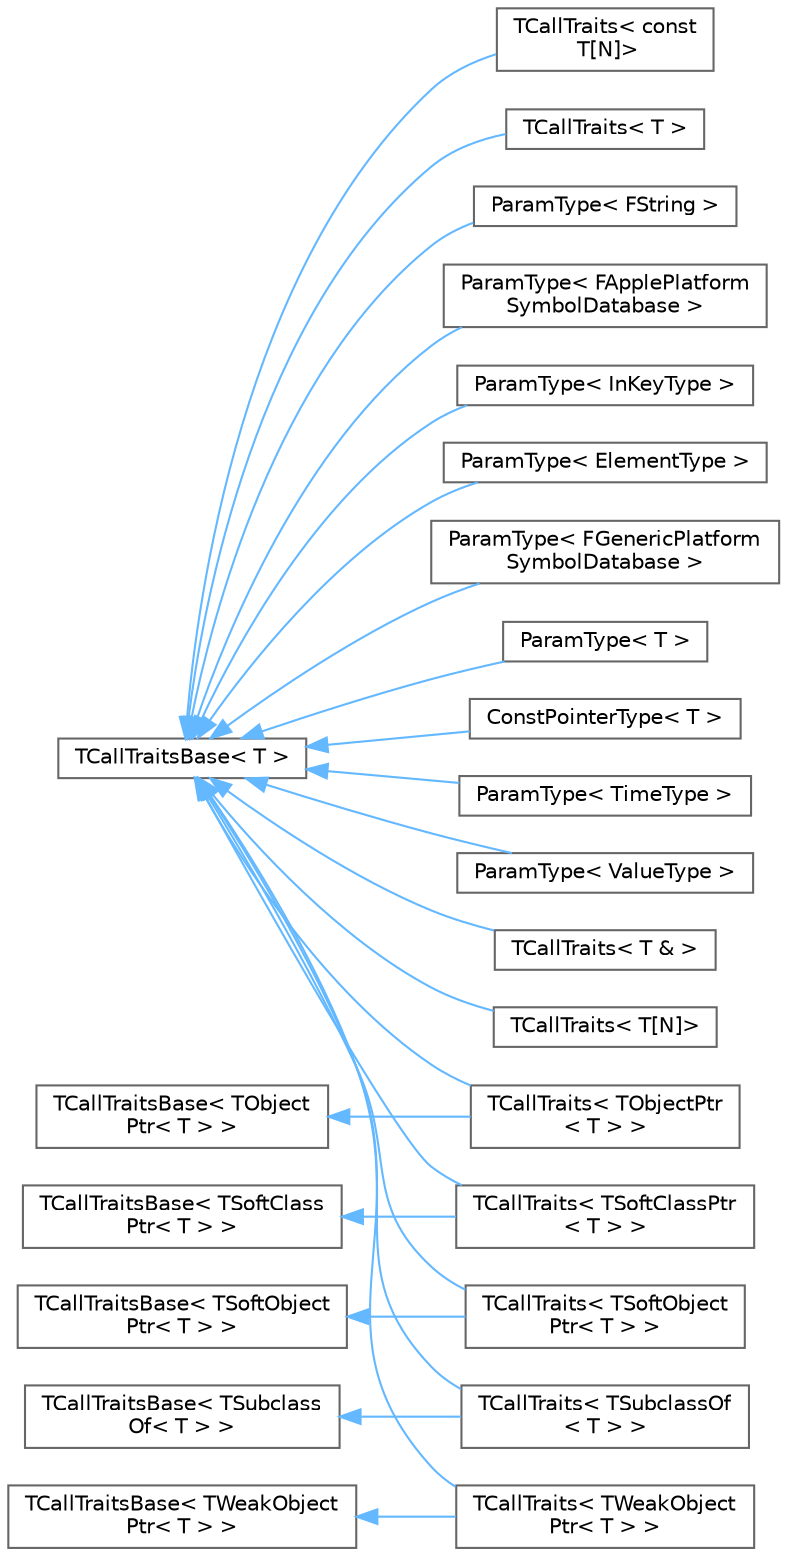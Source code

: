 digraph "Graphical Class Hierarchy"
{
 // INTERACTIVE_SVG=YES
 // LATEX_PDF_SIZE
  bgcolor="transparent";
  edge [fontname=Helvetica,fontsize=10,labelfontname=Helvetica,labelfontsize=10];
  node [fontname=Helvetica,fontsize=10,shape=box,height=0.2,width=0.4];
  rankdir="LR";
  Node0 [id="Node000000",label="TCallTraitsBase\< T \>",height=0.2,width=0.4,color="grey40", fillcolor="white", style="filled",URL="$d8/db5/structTCallTraitsBase.html",tooltip="base class for call traits."];
  Node0 -> Node1 [id="edge6214_Node000000_Node000001",dir="back",color="steelblue1",style="solid",tooltip=" "];
  Node1 [id="Node000001",label="ParamType\< FString \>",height=0.2,width=0.4,color="grey40", fillcolor="white", style="filled",URL="$d5/dc6/structTCallTraits.html",tooltip=" "];
  Node0 -> Node2 [id="edge6215_Node000000_Node000002",dir="back",color="steelblue1",style="solid",tooltip=" "];
  Node2 [id="Node000002",label="ParamType\< FApplePlatform\lSymbolDatabase \>",height=0.2,width=0.4,color="grey40", fillcolor="white", style="filled",URL="$d5/dc6/structTCallTraits.html",tooltip=" "];
  Node0 -> Node3 [id="edge6216_Node000000_Node000003",dir="back",color="steelblue1",style="solid",tooltip=" "];
  Node3 [id="Node000003",label="ParamType\< InKeyType \>",height=0.2,width=0.4,color="grey40", fillcolor="white", style="filled",URL="$d5/dc6/structTCallTraits.html",tooltip=" "];
  Node0 -> Node4 [id="edge6217_Node000000_Node000004",dir="back",color="steelblue1",style="solid",tooltip=" "];
  Node4 [id="Node000004",label="ParamType\< ElementType \>",height=0.2,width=0.4,color="grey40", fillcolor="white", style="filled",URL="$d5/dc6/structTCallTraits.html",tooltip=" "];
  Node0 -> Node5 [id="edge6218_Node000000_Node000005",dir="back",color="steelblue1",style="solid",tooltip=" "];
  Node5 [id="Node000005",label="ParamType\< FGenericPlatform\lSymbolDatabase \>",height=0.2,width=0.4,color="grey40", fillcolor="white", style="filled",URL="$d5/dc6/structTCallTraits.html",tooltip=" "];
  Node0 -> Node6 [id="edge6219_Node000000_Node000006",dir="back",color="steelblue1",style="solid",tooltip=" "];
  Node6 [id="Node000006",label="ParamType\< T \>",height=0.2,width=0.4,color="grey40", fillcolor="white", style="filled",URL="$d5/dc6/structTCallTraits.html",tooltip=" "];
  Node0 -> Node7 [id="edge6220_Node000000_Node000007",dir="back",color="steelblue1",style="solid",tooltip=" "];
  Node7 [id="Node000007",label="ConstPointerType\< T \>",height=0.2,width=0.4,color="grey40", fillcolor="white", style="filled",URL="$d5/dc6/structTCallTraits.html",tooltip=" "];
  Node0 -> Node8 [id="edge6221_Node000000_Node000008",dir="back",color="steelblue1",style="solid",tooltip=" "];
  Node8 [id="Node000008",label="ParamType\< TimeType \>",height=0.2,width=0.4,color="grey40", fillcolor="white", style="filled",URL="$d5/dc6/structTCallTraits.html",tooltip=" "];
  Node0 -> Node9 [id="edge6222_Node000000_Node000009",dir="back",color="steelblue1",style="solid",tooltip=" "];
  Node9 [id="Node000009",label="ParamType\< ValueType \>",height=0.2,width=0.4,color="grey40", fillcolor="white", style="filled",URL="$d5/dc6/structTCallTraits.html",tooltip=" "];
  Node0 -> Node10 [id="edge6223_Node000000_Node000010",dir="back",color="steelblue1",style="solid",tooltip=" "];
  Node10 [id="Node000010",label="TCallTraits\< T & \>",height=0.2,width=0.4,color="grey40", fillcolor="white", style="filled",URL="$d4/df0/structTCallTraits_3_01T_01_6_01_4.html",tooltip=" "];
  Node0 -> Node11 [id="edge6224_Node000000_Node000011",dir="back",color="steelblue1",style="solid",tooltip=" "];
  Node11 [id="Node000011",label="TCallTraits\< TObjectPtr\l\< T \> \>",height=0.2,width=0.4,color="grey40", fillcolor="white", style="filled",URL="$dc/d81/structTCallTraits_3_01TObjectPtr_3_01T_01_4_01_4.html",tooltip=" "];
  Node0 -> Node13 [id="edge6225_Node000000_Node000013",dir="back",color="steelblue1",style="solid",tooltip=" "];
  Node13 [id="Node000013",label="TCallTraits\< TSoftClassPtr\l\< T \> \>",height=0.2,width=0.4,color="grey40", fillcolor="white", style="filled",URL="$d3/d48/structTCallTraits_3_01TSoftClassPtr_3_01T_01_4_01_4.html",tooltip=" "];
  Node0 -> Node15 [id="edge6226_Node000000_Node000015",dir="back",color="steelblue1",style="solid",tooltip=" "];
  Node15 [id="Node000015",label="TCallTraits\< TSoftObject\lPtr\< T \> \>",height=0.2,width=0.4,color="grey40", fillcolor="white", style="filled",URL="$d8/df9/structTCallTraits_3_01TSoftObjectPtr_3_01T_01_4_01_4.html",tooltip=" "];
  Node0 -> Node17 [id="edge6227_Node000000_Node000017",dir="back",color="steelblue1",style="solid",tooltip=" "];
  Node17 [id="Node000017",label="TCallTraits\< TSubclassOf\l\< T \> \>",height=0.2,width=0.4,color="grey40", fillcolor="white", style="filled",URL="$d7/da2/structTCallTraits_3_01TSubclassOf_3_01T_01_4_01_4.html",tooltip=" "];
  Node0 -> Node19 [id="edge6228_Node000000_Node000019",dir="back",color="steelblue1",style="solid",tooltip=" "];
  Node19 [id="Node000019",label="TCallTraits\< TWeakObject\lPtr\< T \> \>",height=0.2,width=0.4,color="grey40", fillcolor="white", style="filled",URL="$d9/ddd/structTCallTraits_3_01TWeakObjectPtr_3_01T_01_4_01_4.html",tooltip=" "];
  Node0 -> Node21 [id="edge6229_Node000000_Node000021",dir="back",color="steelblue1",style="solid",tooltip=" "];
  Node21 [id="Node000021",label="TCallTraits\< T[N]\>",height=0.2,width=0.4,color="grey40", fillcolor="white", style="filled",URL="$da/ddc/structTCallTraits_3_01T_0fN_0e_4.html",tooltip=" "];
  Node0 -> Node22 [id="edge6230_Node000000_Node000022",dir="back",color="steelblue1",style="solid",tooltip=" "];
  Node22 [id="Node000022",label="TCallTraits\< const\l T[N]\>",height=0.2,width=0.4,color="grey40", fillcolor="white", style="filled",URL="$de/db5/structTCallTraits_3_01const_01T_0fN_0e_4.html",tooltip=" "];
  Node0 -> Node23 [id="edge6231_Node000000_Node000023",dir="back",color="steelblue1",style="solid",tooltip=" "];
  Node23 [id="Node000023",label="TCallTraits\< T \>",height=0.2,width=0.4,color="grey40", fillcolor="white", style="filled",URL="$d5/dc6/structTCallTraits.html",tooltip="TCallTraits."];
  Node12 [id="Node000012",label="TCallTraitsBase\< TObject\lPtr\< T \> \>",height=0.2,width=0.4,color="grey40", fillcolor="white", style="filled",URL="$d8/db5/structTCallTraitsBase.html",tooltip=" "];
  Node12 -> Node11 [id="edge6232_Node000012_Node000011",dir="back",color="steelblue1",style="solid",tooltip=" "];
  Node14 [id="Node000014",label="TCallTraitsBase\< TSoftClass\lPtr\< T \> \>",height=0.2,width=0.4,color="grey40", fillcolor="white", style="filled",URL="$d8/db5/structTCallTraitsBase.html",tooltip=" "];
  Node14 -> Node13 [id="edge6233_Node000014_Node000013",dir="back",color="steelblue1",style="solid",tooltip=" "];
  Node16 [id="Node000016",label="TCallTraitsBase\< TSoftObject\lPtr\< T \> \>",height=0.2,width=0.4,color="grey40", fillcolor="white", style="filled",URL="$d8/db5/structTCallTraitsBase.html",tooltip=" "];
  Node16 -> Node15 [id="edge6234_Node000016_Node000015",dir="back",color="steelblue1",style="solid",tooltip=" "];
  Node18 [id="Node000018",label="TCallTraitsBase\< TSubclass\lOf\< T \> \>",height=0.2,width=0.4,color="grey40", fillcolor="white", style="filled",URL="$d8/db5/structTCallTraitsBase.html",tooltip=" "];
  Node18 -> Node17 [id="edge6235_Node000018_Node000017",dir="back",color="steelblue1",style="solid",tooltip=" "];
  Node20 [id="Node000020",label="TCallTraitsBase\< TWeakObject\lPtr\< T \> \>",height=0.2,width=0.4,color="grey40", fillcolor="white", style="filled",URL="$d8/db5/structTCallTraitsBase.html",tooltip=" "];
  Node20 -> Node19 [id="edge6236_Node000020_Node000019",dir="back",color="steelblue1",style="solid",tooltip=" "];
}
